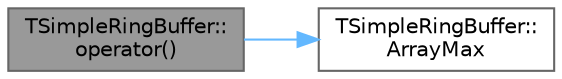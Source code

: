 digraph "TSimpleRingBuffer::operator()"
{
 // INTERACTIVE_SVG=YES
 // LATEX_PDF_SIZE
  bgcolor="transparent";
  edge [fontname=Helvetica,fontsize=10,labelfontname=Helvetica,labelfontsize=10];
  node [fontname=Helvetica,fontsize=10,shape=box,height=0.2,width=0.4];
  rankdir="LR";
  Node1 [id="Node000001",label="TSimpleRingBuffer::\loperator()",height=0.2,width=0.4,color="gray40", fillcolor="grey60", style="filled", fontcolor="black",tooltip=" "];
  Node1 -> Node2 [id="edge1_Node000001_Node000002",color="steelblue1",style="solid",tooltip=" "];
  Node2 [id="Node000002",label="TSimpleRingBuffer::\lArrayMax",height=0.2,width=0.4,color="grey40", fillcolor="white", style="filled",URL="$de/d97/classTSimpleRingBuffer.html#a1435a8c5fb154192323f9af68eb9a02d",tooltip=" "];
}

